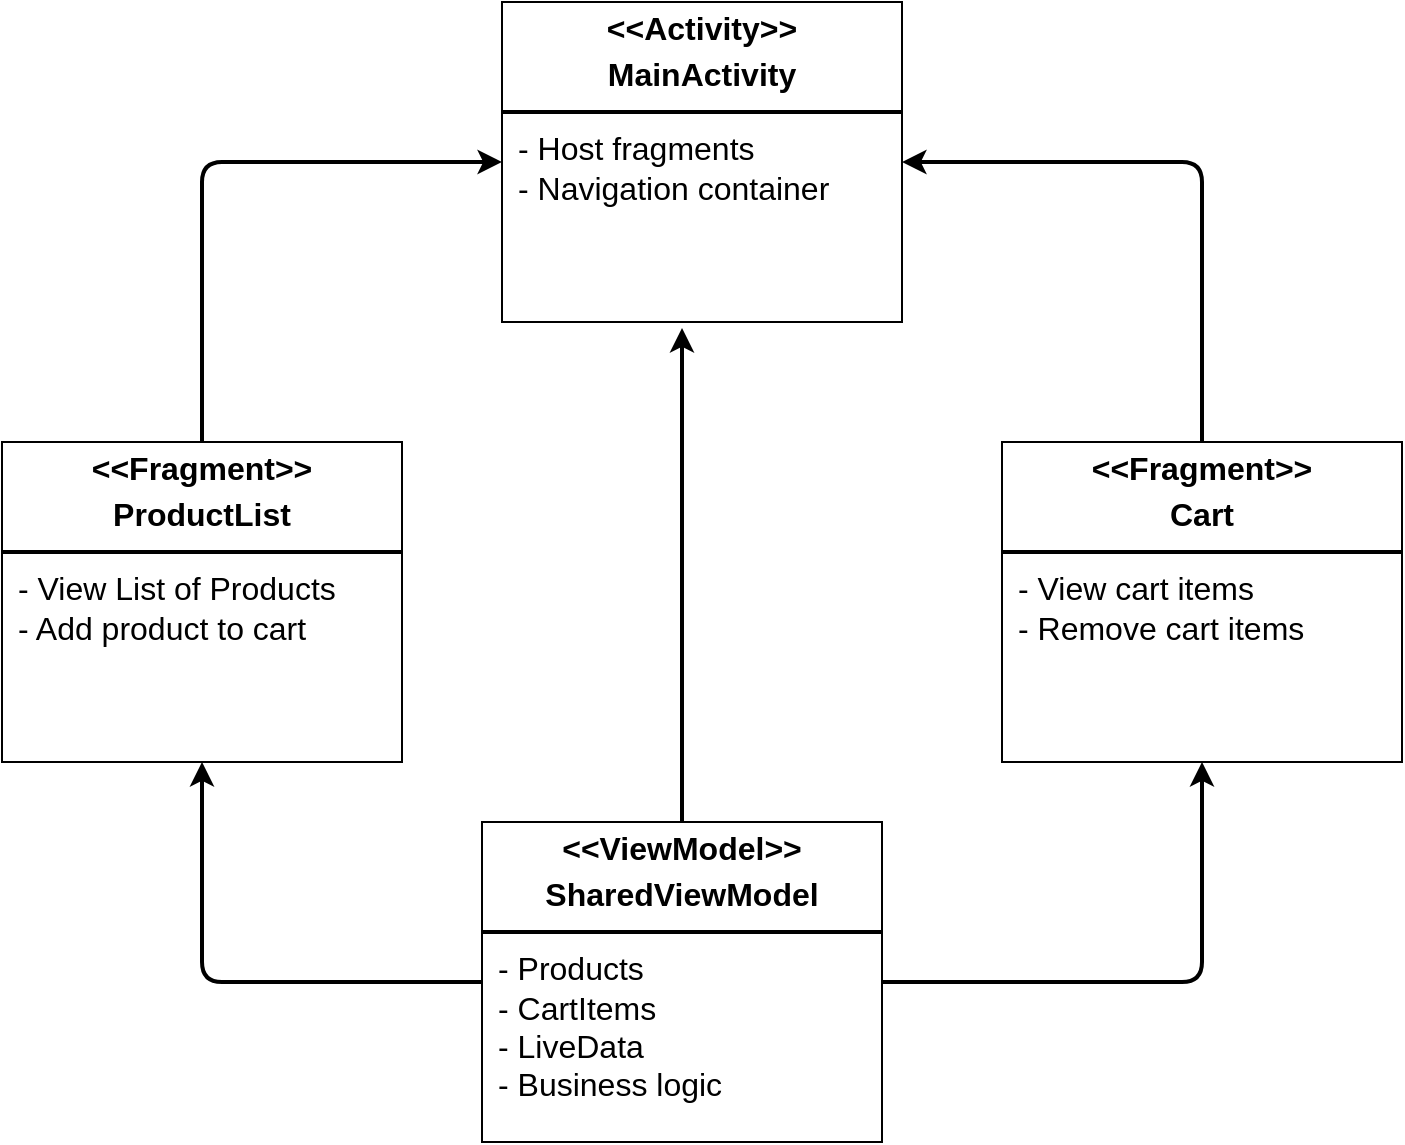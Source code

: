 <mxfile>
    <diagram id="1xNIbI4QlfDk_7VRNgVj" name="Page-1">
        <mxGraphModel dx="112" dy="2005" grid="1" gridSize="10" guides="1" tooltips="1" connect="1" arrows="1" fold="1" page="1" pageScale="1" pageWidth="827" pageHeight="1169" math="0" shadow="0">
            <root>
                <mxCell id="0"/>
                <mxCell id="1" parent="0"/>
                <mxCell id="10" style="edgeStyle=none;html=1;entryX=0;entryY=0.5;entryDx=0;entryDy=0;strokeWidth=2;" edge="1" parent="1" source="6" target="9">
                    <mxGeometry relative="1" as="geometry">
                        <Array as="points">
                            <mxPoint x="160" y="40"/>
                        </Array>
                    </mxGeometry>
                </mxCell>
                <mxCell id="6" value="&lt;p style=&quot;margin: 4px 0px 0px; text-align: center;&quot;&gt;&lt;b style=&quot;&quot;&gt;&amp;lt;&amp;lt;Fragment&amp;gt;&amp;gt;&lt;/b&gt;&lt;/p&gt;&lt;p style=&quot;margin: 4px 0px 0px; text-align: center;&quot;&gt;&lt;b&gt;ProductList&lt;/b&gt;&lt;/p&gt;&lt;hr style=&quot;border-style:solid;&quot;&gt;&lt;p style=&quot;margin:0px;margin-left:8px;&quot;&gt;- View List of Products&lt;br&gt;- Add product to cart&lt;br&gt;&lt;br&gt;&lt;/p&gt;" style="verticalAlign=top;align=left;overflow=fill;html=1;whiteSpace=wrap;fontSize=16;" vertex="1" parent="1">
                    <mxGeometry x="60" y="180" width="200" height="160" as="geometry"/>
                </mxCell>
                <mxCell id="13" style="edgeStyle=none;html=1;entryX=0.5;entryY=1;entryDx=0;entryDy=0;strokeWidth=2;" edge="1" parent="1" source="7" target="8">
                    <mxGeometry relative="1" as="geometry">
                        <Array as="points">
                            <mxPoint x="660" y="450"/>
                        </Array>
                    </mxGeometry>
                </mxCell>
                <mxCell id="14" style="edgeStyle=none;html=1;entryX=0.5;entryY=1;entryDx=0;entryDy=0;strokeWidth=2;" edge="1" parent="1" source="7" target="6">
                    <mxGeometry relative="1" as="geometry">
                        <Array as="points">
                            <mxPoint x="160" y="450"/>
                        </Array>
                    </mxGeometry>
                </mxCell>
                <mxCell id="7" value="&lt;p style=&quot;margin: 4px 0px 0px; text-align: center;&quot;&gt;&lt;b style=&quot;&quot;&gt;&amp;lt;&amp;lt;ViewModel&amp;gt;&amp;gt;&lt;/b&gt;&lt;/p&gt;&lt;p style=&quot;margin: 4px 0px 0px; text-align: center;&quot;&gt;&lt;b&gt;SharedViewModel&lt;/b&gt;&lt;/p&gt;&lt;hr style=&quot;border-style:solid;&quot;&gt;&lt;p style=&quot;margin:0px;margin-left:8px;&quot;&gt;- Products&lt;br&gt;- CartItems&lt;/p&gt;&lt;p style=&quot;margin:0px;margin-left:8px;&quot;&gt;- LiveData&lt;/p&gt;&lt;p style=&quot;margin:0px;margin-left:8px;&quot;&gt;- Business logic&lt;br&gt;&lt;br&gt;&lt;/p&gt;" style="verticalAlign=top;align=left;overflow=fill;html=1;whiteSpace=wrap;fontSize=16;" vertex="1" parent="1">
                    <mxGeometry x="300" y="370" width="200" height="160" as="geometry"/>
                </mxCell>
                <mxCell id="11" style="edgeStyle=none;html=1;entryX=1;entryY=0.5;entryDx=0;entryDy=0;strokeWidth=2;" edge="1" parent="1" source="8" target="9">
                    <mxGeometry relative="1" as="geometry">
                        <Array as="points">
                            <mxPoint x="660" y="40"/>
                        </Array>
                    </mxGeometry>
                </mxCell>
                <mxCell id="8" value="&lt;p style=&quot;margin: 4px 0px 0px; text-align: center;&quot;&gt;&lt;b style=&quot;&quot;&gt;&amp;lt;&amp;lt;Fragment&amp;gt;&amp;gt;&lt;/b&gt;&lt;/p&gt;&lt;p style=&quot;margin: 4px 0px 0px; text-align: center;&quot;&gt;&lt;b&gt;Cart&lt;/b&gt;&lt;/p&gt;&lt;hr style=&quot;border-style:solid;&quot;&gt;&lt;p style=&quot;margin:0px;margin-left:8px;&quot;&gt;- View cart items&lt;br&gt;- Remove cart items&lt;/p&gt;&lt;p style=&quot;margin:0px;margin-left:8px;&quot;&gt;&lt;br&gt;&lt;/p&gt;" style="verticalAlign=top;align=left;overflow=fill;html=1;whiteSpace=wrap;fontSize=16;" vertex="1" parent="1">
                    <mxGeometry x="560" y="180" width="200" height="160" as="geometry"/>
                </mxCell>
                <mxCell id="9" value="&lt;p style=&quot;margin: 4px 0px 0px; text-align: center;&quot;&gt;&lt;b style=&quot;&quot;&gt;&amp;lt;&amp;lt;Activity&amp;gt;&amp;gt;&lt;/b&gt;&lt;/p&gt;&lt;p style=&quot;margin: 4px 0px 0px; text-align: center;&quot;&gt;&lt;b&gt;MainActivity&lt;/b&gt;&lt;/p&gt;&lt;hr style=&quot;border-style:solid;&quot;&gt;&lt;p style=&quot;margin:0px;margin-left:8px;&quot;&gt;- Host fragments&lt;br&gt;- Navigation container&lt;/p&gt;&lt;p style=&quot;margin:0px;margin-left:8px;&quot;&gt;&lt;br&gt;&lt;/p&gt;" style="verticalAlign=top;align=left;overflow=fill;html=1;whiteSpace=wrap;fontSize=16;" vertex="1" parent="1">
                    <mxGeometry x="310" y="-40" width="200" height="160" as="geometry"/>
                </mxCell>
                <mxCell id="12" style="edgeStyle=none;html=1;strokeWidth=2;" edge="1" parent="1" source="7">
                    <mxGeometry relative="1" as="geometry">
                        <mxPoint x="400" y="123" as="targetPoint"/>
                    </mxGeometry>
                </mxCell>
            </root>
        </mxGraphModel>
    </diagram>
</mxfile>